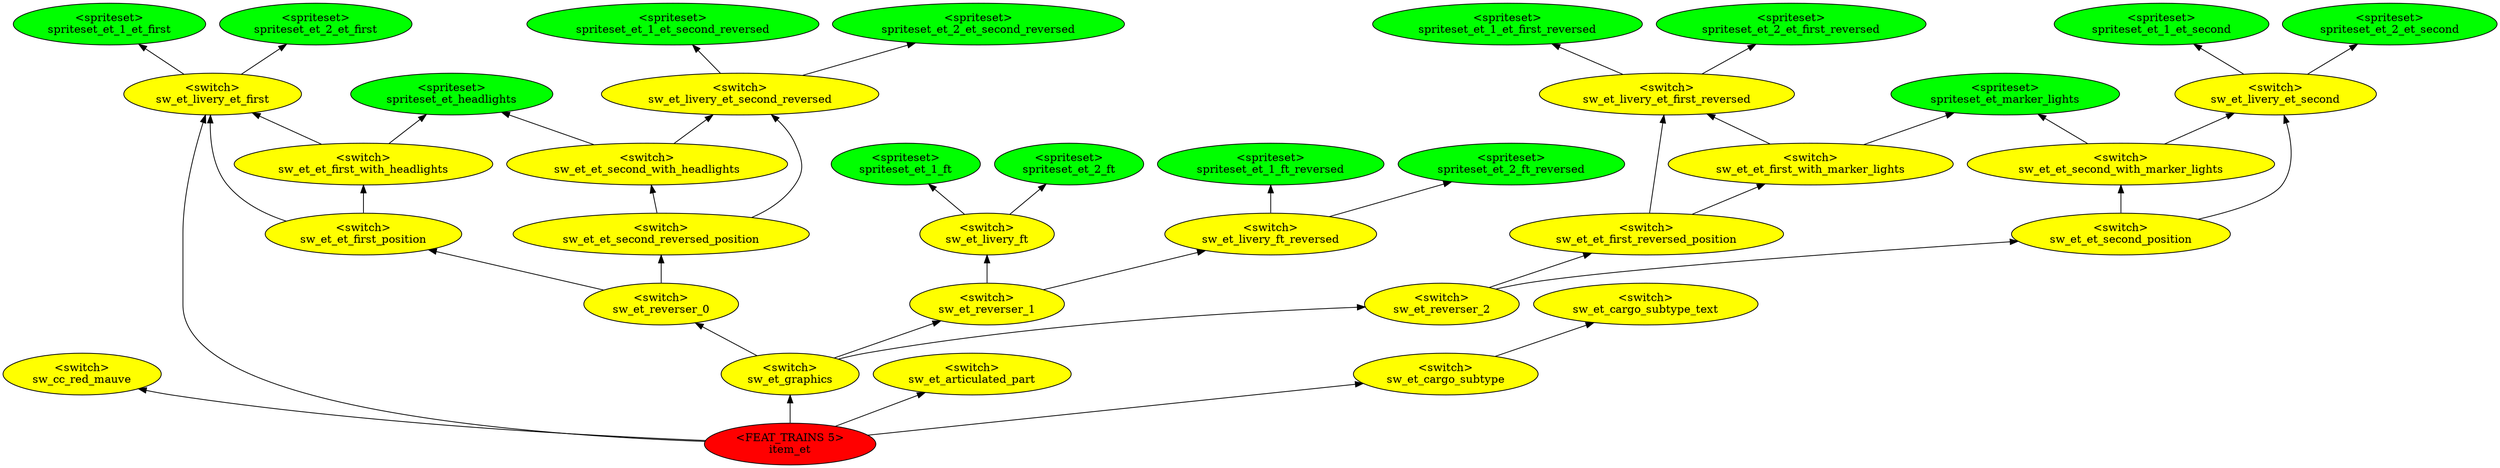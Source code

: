 digraph {
rankdir="BT"
sw_cc_red_mauve [fillcolor=yellow style="filled" label="<switch>\nsw_cc_red_mauve"]
spriteset_et_headlights [fillcolor=green style="filled" label="<spriteset>\nspriteset_et_headlights"]
spriteset_et_marker_lights [fillcolor=green style="filled" label="<spriteset>\nspriteset_et_marker_lights"]
spriteset_et_1_et_first [fillcolor=green style="filled" label="<spriteset>\nspriteset_et_1_et_first"]
spriteset_et_1_et_first_reversed [fillcolor=green style="filled" label="<spriteset>\nspriteset_et_1_et_first_reversed"]
spriteset_et_1_ft [fillcolor=green style="filled" label="<spriteset>\nspriteset_et_1_ft"]
spriteset_et_1_ft_reversed [fillcolor=green style="filled" label="<spriteset>\nspriteset_et_1_ft_reversed"]
spriteset_et_1_et_second [fillcolor=green style="filled" label="<spriteset>\nspriteset_et_1_et_second"]
spriteset_et_1_et_second_reversed [fillcolor=green style="filled" label="<spriteset>\nspriteset_et_1_et_second_reversed"]
spriteset_et_2_et_first [fillcolor=green style="filled" label="<spriteset>\nspriteset_et_2_et_first"]
spriteset_et_2_et_first_reversed [fillcolor=green style="filled" label="<spriteset>\nspriteset_et_2_et_first_reversed"]
spriteset_et_2_ft [fillcolor=green style="filled" label="<spriteset>\nspriteset_et_2_ft"]
spriteset_et_2_ft_reversed [fillcolor=green style="filled" label="<spriteset>\nspriteset_et_2_ft_reversed"]
spriteset_et_2_et_second [fillcolor=green style="filled" label="<spriteset>\nspriteset_et_2_et_second"]
spriteset_et_2_et_second_reversed [fillcolor=green style="filled" label="<spriteset>\nspriteset_et_2_et_second_reversed"]
sw_et_livery_et_first [fillcolor=yellow style="filled" label="<switch>\nsw_et_livery_et_first"]
sw_et_livery_et_first_reversed [fillcolor=yellow style="filled" label="<switch>\nsw_et_livery_et_first_reversed"]
sw_et_livery_ft [fillcolor=yellow style="filled" label="<switch>\nsw_et_livery_ft"]
sw_et_livery_ft_reversed [fillcolor=yellow style="filled" label="<switch>\nsw_et_livery_ft_reversed"]
sw_et_livery_et_second [fillcolor=yellow style="filled" label="<switch>\nsw_et_livery_et_second"]
sw_et_livery_et_second_reversed [fillcolor=yellow style="filled" label="<switch>\nsw_et_livery_et_second_reversed"]
sw_et_et_first_with_headlights [fillcolor=yellow style="filled" label="<switch>\nsw_et_et_first_with_headlights"]
sw_et_et_first_position [fillcolor=yellow style="filled" label="<switch>\nsw_et_et_first_position"]
sw_et_et_first_with_marker_lights [fillcolor=yellow style="filled" label="<switch>\nsw_et_et_first_with_marker_lights"]
sw_et_et_first_reversed_position [fillcolor=yellow style="filled" label="<switch>\nsw_et_et_first_reversed_position"]
sw_et_et_second_with_headlights [fillcolor=yellow style="filled" label="<switch>\nsw_et_et_second_with_headlights"]
sw_et_et_second_reversed_position [fillcolor=yellow style="filled" label="<switch>\nsw_et_et_second_reversed_position"]
sw_et_et_second_with_marker_lights [fillcolor=yellow style="filled" label="<switch>\nsw_et_et_second_with_marker_lights"]
sw_et_et_second_position [fillcolor=yellow style="filled" label="<switch>\nsw_et_et_second_position"]
sw_et_reverser_0 [fillcolor=yellow style="filled" label="<switch>\nsw_et_reverser_0"]
sw_et_reverser_1 [fillcolor=yellow style="filled" label="<switch>\nsw_et_reverser_1"]
sw_et_reverser_2 [fillcolor=yellow style="filled" label="<switch>\nsw_et_reverser_2"]
sw_et_graphics [fillcolor=yellow style="filled" label="<switch>\nsw_et_graphics"]
sw_et_articulated_part [fillcolor=yellow style="filled" label="<switch>\nsw_et_articulated_part"]
sw_et_cargo_subtype_text [fillcolor=yellow style="filled" label="<switch>\nsw_et_cargo_subtype_text"]
sw_et_cargo_subtype [fillcolor=yellow style="filled" label="<switch>\nsw_et_cargo_subtype"]
item_et [fillcolor=red style="filled" label="<FEAT_TRAINS 5>\nitem_et"]
sw_et_reverser_2->sw_et_et_second_position
sw_et_et_first_position->sw_et_livery_et_first
sw_et_livery_ft->spriteset_et_2_ft
sw_et_livery_et_second->spriteset_et_2_et_second
sw_et_reverser_1->sw_et_livery_ft_reversed
sw_et_livery_ft->spriteset_et_1_ft
sw_et_livery_et_second_reversed->spriteset_et_1_et_second_reversed
sw_et_et_first_with_headlights->spriteset_et_headlights
item_et->sw_et_livery_et_first
sw_et_et_second_with_headlights->spriteset_et_headlights
sw_et_et_first_with_marker_lights->spriteset_et_marker_lights
sw_et_livery_ft_reversed->spriteset_et_1_ft_reversed
sw_et_livery_ft_reversed->spriteset_et_2_ft_reversed
sw_et_et_second_with_headlights->sw_et_livery_et_second_reversed
sw_et_livery_et_second->spriteset_et_1_et_second
item_et->sw_cc_red_mauve
sw_et_et_first_with_marker_lights->sw_et_livery_et_first_reversed
sw_et_et_second_position->sw_et_livery_et_second
sw_et_et_second_reversed_position->sw_et_et_second_with_headlights
sw_et_reverser_0->sw_et_et_second_reversed_position
sw_et_livery_et_first_reversed->spriteset_et_2_et_first_reversed
sw_et_et_second_position->sw_et_et_second_with_marker_lights
sw_et_cargo_subtype->sw_et_cargo_subtype_text
sw_et_et_first_position->sw_et_et_first_with_headlights
sw_et_reverser_0->sw_et_et_first_position
item_et->sw_et_cargo_subtype
sw_et_livery_et_first->spriteset_et_1_et_first
sw_et_et_second_with_marker_lights->sw_et_livery_et_second
sw_et_et_first_reversed_position->sw_et_et_first_with_marker_lights
sw_et_reverser_1->sw_et_livery_ft
sw_et_et_first_with_headlights->sw_et_livery_et_first
sw_et_et_first_reversed_position->sw_et_livery_et_first_reversed
sw_et_et_second_reversed_position->sw_et_livery_et_second_reversed
item_et->sw_et_graphics
sw_et_livery_et_second_reversed->spriteset_et_2_et_second_reversed
item_et->sw_et_articulated_part
sw_et_livery_et_first->spriteset_et_2_et_first
sw_et_graphics->sw_et_reverser_2
sw_et_reverser_2->sw_et_et_first_reversed_position
sw_et_graphics->sw_et_reverser_0
sw_et_livery_et_first_reversed->spriteset_et_1_et_first_reversed
sw_et_graphics->sw_et_reverser_1
sw_et_et_second_with_marker_lights->spriteset_et_marker_lights
}
